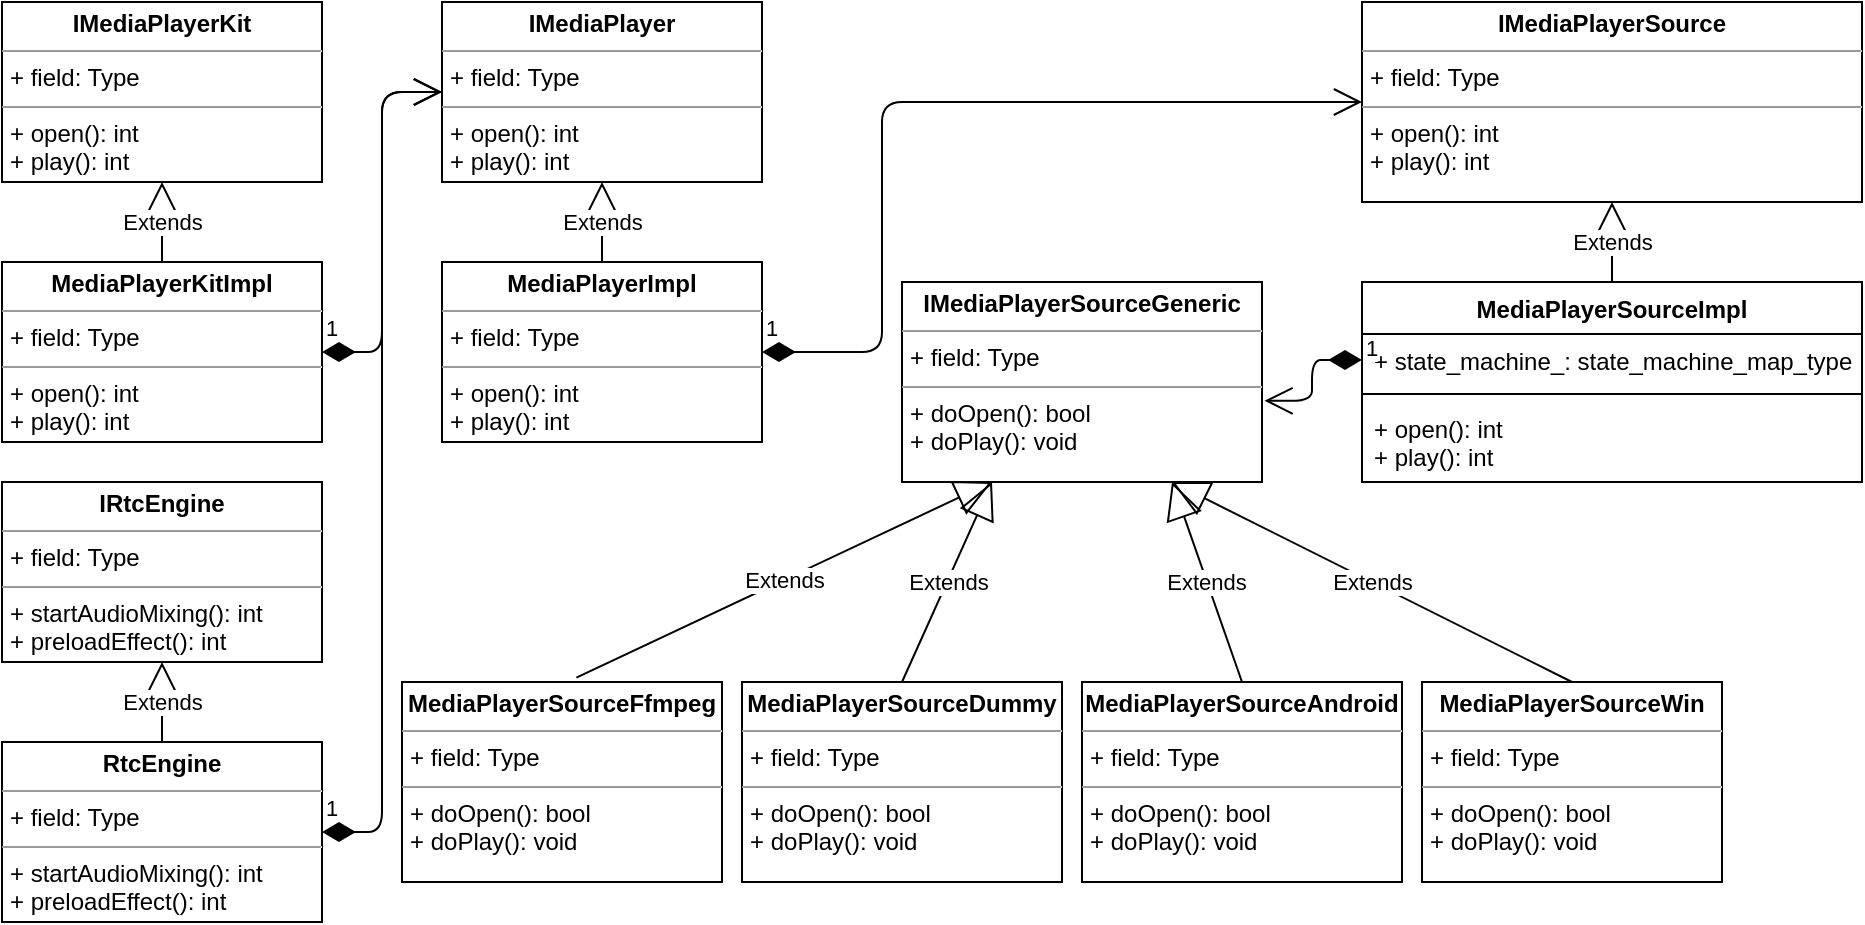 <mxfile version="13.9.7" type="github">
  <diagram id="9gqWmO4AGU_j8eX72WkY" name="Page-1">
    <mxGraphModel dx="1038" dy="548" grid="1" gridSize="10" guides="1" tooltips="1" connect="1" arrows="1" fold="1" page="1" pageScale="1" pageWidth="827" pageHeight="1169" math="0" shadow="0">
      <root>
        <mxCell id="0" />
        <mxCell id="1" parent="0" />
        <mxCell id="6pg3QRAmfUPAAwEfo7AX-1" value="&lt;p style=&quot;margin: 0px ; margin-top: 4px ; text-align: center&quot;&gt;&lt;b&gt;IMediaPlayerSource&lt;/b&gt;&lt;br&gt;&lt;/p&gt;&lt;hr size=&quot;1&quot;&gt;&lt;p style=&quot;margin: 0px ; margin-left: 4px&quot;&gt;+ field: Type&lt;/p&gt;&lt;hr size=&quot;1&quot;&gt;&lt;p style=&quot;margin: 0px ; margin-left: 4px&quot;&gt;+ open(): int&lt;/p&gt;&lt;p style=&quot;margin: 0px ; margin-left: 4px&quot;&gt;+ play(): int&lt;br&gt;&lt;/p&gt;&lt;p style=&quot;margin: 0px ; margin-left: 4px&quot;&gt;&lt;br&gt;&lt;/p&gt;" style="verticalAlign=top;align=left;overflow=fill;fontSize=12;fontFamily=Helvetica;html=1;" vertex="1" parent="1">
          <mxGeometry x="750" y="110" width="250" height="100" as="geometry" />
        </mxCell>
        <mxCell id="6pg3QRAmfUPAAwEfo7AX-2" value="MediaPlayerSourceImpl" style="swimlane;fontStyle=1;align=center;verticalAlign=top;childLayout=stackLayout;horizontal=1;startSize=26;horizontalStack=0;resizeParent=1;resizeParentMax=0;resizeLast=0;collapsible=1;marginBottom=0;" vertex="1" parent="1">
          <mxGeometry x="750" y="250" width="250" height="100" as="geometry" />
        </mxCell>
        <mxCell id="6pg3QRAmfUPAAwEfo7AX-3" value="+ state_machine_: state_machine_map_type" style="text;strokeColor=none;fillColor=none;align=left;verticalAlign=top;spacingLeft=4;spacingRight=4;overflow=hidden;rotatable=0;points=[[0,0.5],[1,0.5]];portConstraint=eastwest;" vertex="1" parent="6pg3QRAmfUPAAwEfo7AX-2">
          <mxGeometry y="26" width="250" height="26" as="geometry" />
        </mxCell>
        <mxCell id="6pg3QRAmfUPAAwEfo7AX-4" value="" style="line;strokeWidth=1;fillColor=none;align=left;verticalAlign=middle;spacingTop=-1;spacingLeft=3;spacingRight=3;rotatable=0;labelPosition=right;points=[];portConstraint=eastwest;" vertex="1" parent="6pg3QRAmfUPAAwEfo7AX-2">
          <mxGeometry y="52" width="250" height="8" as="geometry" />
        </mxCell>
        <mxCell id="6pg3QRAmfUPAAwEfo7AX-5" value="+ open(): int&#xa;+ play(): int" style="text;strokeColor=none;fillColor=none;align=left;verticalAlign=top;spacingLeft=4;spacingRight=4;overflow=hidden;rotatable=0;points=[[0,0.5],[1,0.5]];portConstraint=eastwest;" vertex="1" parent="6pg3QRAmfUPAAwEfo7AX-2">
          <mxGeometry y="60" width="250" height="40" as="geometry" />
        </mxCell>
        <mxCell id="6pg3QRAmfUPAAwEfo7AX-6" value="Extends" style="endArrow=block;endSize=16;endFill=0;html=1;exitX=0.5;exitY=0;exitDx=0;exitDy=0;" edge="1" parent="1" source="6pg3QRAmfUPAAwEfo7AX-2" target="6pg3QRAmfUPAAwEfo7AX-1">
          <mxGeometry width="160" relative="1" as="geometry">
            <mxPoint x="880" y="240" as="sourcePoint" />
            <mxPoint x="1040" y="240" as="targetPoint" />
          </mxGeometry>
        </mxCell>
        <mxCell id="6pg3QRAmfUPAAwEfo7AX-8" value="&lt;p style=&quot;margin: 0px ; margin-top: 4px ; text-align: center&quot;&gt;&lt;b&gt;IMediaPlayerSourceGeneric&lt;/b&gt;&lt;br&gt;&lt;/p&gt;&lt;hr size=&quot;1&quot;&gt;&lt;p style=&quot;margin: 0px ; margin-left: 4px&quot;&gt;+ field: Type&lt;/p&gt;&lt;hr size=&quot;1&quot;&gt;&lt;p style=&quot;margin: 0px ; margin-left: 4px&quot;&gt;+ doOpen(): bool&lt;/p&gt;&lt;p style=&quot;margin: 0px ; margin-left: 4px&quot;&gt;+ doPlay(): void&lt;br&gt;&lt;/p&gt;&lt;p style=&quot;margin: 0px ; margin-left: 4px&quot;&gt;&lt;br&gt;&lt;/p&gt;" style="verticalAlign=top;align=left;overflow=fill;fontSize=12;fontFamily=Helvetica;html=1;" vertex="1" parent="1">
          <mxGeometry x="520" y="250" width="180" height="100" as="geometry" />
        </mxCell>
        <mxCell id="6pg3QRAmfUPAAwEfo7AX-9" value="&lt;p style=&quot;margin: 0px ; margin-top: 4px ; text-align: center&quot;&gt;&lt;b&gt;MediaPlayerSourceAndroid&lt;/b&gt;&lt;br&gt;&lt;/p&gt;&lt;hr size=&quot;1&quot;&gt;&lt;p style=&quot;margin: 0px ; margin-left: 4px&quot;&gt;+ field: Type&lt;/p&gt;&lt;hr size=&quot;1&quot;&gt;&lt;p style=&quot;margin: 0px ; margin-left: 4px&quot;&gt;+ doOpen(): bool&lt;/p&gt;&lt;p style=&quot;margin: 0px ; margin-left: 4px&quot;&gt;+ doPlay(): void&lt;br&gt;&lt;/p&gt;&lt;p style=&quot;margin: 0px ; margin-left: 4px&quot;&gt;&lt;br&gt;&lt;/p&gt;" style="verticalAlign=top;align=left;overflow=fill;fontSize=12;fontFamily=Helvetica;html=1;" vertex="1" parent="1">
          <mxGeometry x="610" y="450" width="160" height="100" as="geometry" />
        </mxCell>
        <mxCell id="6pg3QRAmfUPAAwEfo7AX-10" value="&lt;p style=&quot;margin: 0px ; margin-top: 4px ; text-align: center&quot;&gt;&lt;b&gt;MediaPlayerSourceFfmpeg&lt;/b&gt;&lt;br&gt;&lt;/p&gt;&lt;hr size=&quot;1&quot;&gt;&lt;p style=&quot;margin: 0px ; margin-left: 4px&quot;&gt;+ field: Type&lt;/p&gt;&lt;hr size=&quot;1&quot;&gt;&lt;p style=&quot;margin: 0px ; margin-left: 4px&quot;&gt;+ doOpen(): bool&lt;/p&gt;&lt;p style=&quot;margin: 0px ; margin-left: 4px&quot;&gt;+ doPlay(): void&lt;br&gt;&lt;/p&gt;&lt;p style=&quot;margin: 0px ; margin-left: 4px&quot;&gt;&lt;br&gt;&lt;/p&gt;" style="verticalAlign=top;align=left;overflow=fill;fontSize=12;fontFamily=Helvetica;html=1;" vertex="1" parent="1">
          <mxGeometry x="270" y="450" width="160" height="100" as="geometry" />
        </mxCell>
        <mxCell id="6pg3QRAmfUPAAwEfo7AX-11" value="&lt;p style=&quot;margin: 0px ; margin-top: 4px ; text-align: center&quot;&gt;&lt;b&gt;MediaPlayerSourceDummy&lt;/b&gt;&lt;br&gt;&lt;/p&gt;&lt;hr size=&quot;1&quot;&gt;&lt;p style=&quot;margin: 0px ; margin-left: 4px&quot;&gt;+ field: Type&lt;/p&gt;&lt;hr size=&quot;1&quot;&gt;&lt;p style=&quot;margin: 0px ; margin-left: 4px&quot;&gt;+ doOpen(): bool&lt;/p&gt;&lt;p style=&quot;margin: 0px ; margin-left: 4px&quot;&gt;+ doPlay(): void&lt;br&gt;&lt;/p&gt;&lt;p style=&quot;margin: 0px ; margin-left: 4px&quot;&gt;&lt;br&gt;&lt;/p&gt;" style="verticalAlign=top;align=left;overflow=fill;fontSize=12;fontFamily=Helvetica;html=1;" vertex="1" parent="1">
          <mxGeometry x="440" y="450" width="160" height="100" as="geometry" />
        </mxCell>
        <mxCell id="6pg3QRAmfUPAAwEfo7AX-12" value="&lt;p style=&quot;margin: 0px ; margin-top: 4px ; text-align: center&quot;&gt;&lt;b&gt;MediaPlayerSourceWin&lt;/b&gt;&lt;br&gt;&lt;/p&gt;&lt;hr size=&quot;1&quot;&gt;&lt;p style=&quot;margin: 0px ; margin-left: 4px&quot;&gt;+ field: Type&lt;/p&gt;&lt;hr size=&quot;1&quot;&gt;&lt;p style=&quot;margin: 0px ; margin-left: 4px&quot;&gt;+ doOpen(): bool&lt;/p&gt;&lt;p style=&quot;margin: 0px ; margin-left: 4px&quot;&gt;+ doPlay(): void&lt;br&gt;&lt;/p&gt;&lt;p style=&quot;margin: 0px ; margin-left: 4px&quot;&gt;&lt;br&gt;&lt;/p&gt;" style="verticalAlign=top;align=left;overflow=fill;fontSize=12;fontFamily=Helvetica;html=1;" vertex="1" parent="1">
          <mxGeometry x="780" y="450" width="150" height="100" as="geometry" />
        </mxCell>
        <mxCell id="6pg3QRAmfUPAAwEfo7AX-15" value="Extends" style="endArrow=block;endSize=16;endFill=0;html=1;exitX=0.545;exitY=-0.022;exitDx=0;exitDy=0;exitPerimeter=0;entryX=0.25;entryY=1;entryDx=0;entryDy=0;" edge="1" parent="1" source="6pg3QRAmfUPAAwEfo7AX-10" target="6pg3QRAmfUPAAwEfo7AX-8">
          <mxGeometry width="160" relative="1" as="geometry">
            <mxPoint x="380" y="390" as="sourcePoint" />
            <mxPoint x="580" y="300" as="targetPoint" />
          </mxGeometry>
        </mxCell>
        <mxCell id="6pg3QRAmfUPAAwEfo7AX-16" value="Extends" style="endArrow=block;endSize=16;endFill=0;html=1;exitX=0.5;exitY=0;exitDx=0;exitDy=0;entryX=0.25;entryY=1;entryDx=0;entryDy=0;" edge="1" parent="1" source="6pg3QRAmfUPAAwEfo7AX-11" target="6pg3QRAmfUPAAwEfo7AX-8">
          <mxGeometry width="160" relative="1" as="geometry">
            <mxPoint x="367.2" y="457.8" as="sourcePoint" />
            <mxPoint x="520" y="290" as="targetPoint" />
          </mxGeometry>
        </mxCell>
        <mxCell id="6pg3QRAmfUPAAwEfo7AX-17" value="Extends" style="endArrow=block;endSize=16;endFill=0;html=1;exitX=0.5;exitY=0;exitDx=0;exitDy=0;entryX=0.75;entryY=1;entryDx=0;entryDy=0;" edge="1" parent="1" source="6pg3QRAmfUPAAwEfo7AX-9" target="6pg3QRAmfUPAAwEfo7AX-8">
          <mxGeometry width="160" relative="1" as="geometry">
            <mxPoint x="530" y="460" as="sourcePoint" />
            <mxPoint x="520" y="290" as="targetPoint" />
          </mxGeometry>
        </mxCell>
        <mxCell id="6pg3QRAmfUPAAwEfo7AX-18" value="Extends" style="endArrow=block;endSize=16;endFill=0;html=1;exitX=0.5;exitY=0;exitDx=0;exitDy=0;entryX=0.75;entryY=1;entryDx=0;entryDy=0;" edge="1" parent="1" source="6pg3QRAmfUPAAwEfo7AX-12" target="6pg3QRAmfUPAAwEfo7AX-8">
          <mxGeometry width="160" relative="1" as="geometry">
            <mxPoint x="700" y="460" as="sourcePoint" />
            <mxPoint x="630" y="310" as="targetPoint" />
          </mxGeometry>
        </mxCell>
        <mxCell id="6pg3QRAmfUPAAwEfo7AX-20" value="1" style="endArrow=open;html=1;endSize=12;startArrow=diamondThin;startSize=14;startFill=1;edgeStyle=orthogonalEdgeStyle;align=left;verticalAlign=bottom;exitX=0;exitY=0.5;exitDx=0;exitDy=0;entryX=1.007;entryY=0.594;entryDx=0;entryDy=0;entryPerimeter=0;" edge="1" parent="1" source="6pg3QRAmfUPAAwEfo7AX-3" target="6pg3QRAmfUPAAwEfo7AX-8">
          <mxGeometry x="-1" y="3" relative="1" as="geometry">
            <mxPoint x="500" y="380" as="sourcePoint" />
            <mxPoint x="660" y="380" as="targetPoint" />
          </mxGeometry>
        </mxCell>
        <mxCell id="6pg3QRAmfUPAAwEfo7AX-21" value="&lt;p style=&quot;margin: 0px ; margin-top: 4px ; text-align: center&quot;&gt;&lt;b&gt;IMediaPlayer&lt;/b&gt;&lt;br&gt;&lt;/p&gt;&lt;hr size=&quot;1&quot;&gt;&lt;p style=&quot;margin: 0px ; margin-left: 4px&quot;&gt;+ field: Type&lt;/p&gt;&lt;hr size=&quot;1&quot;&gt;&lt;p style=&quot;margin: 0px ; margin-left: 4px&quot;&gt;+ open(): int&lt;/p&gt;&lt;p style=&quot;margin: 0px ; margin-left: 4px&quot;&gt;+ play(): int&lt;br&gt;&lt;/p&gt;&lt;p style=&quot;margin: 0px ; margin-left: 4px&quot;&gt;&lt;br&gt;&lt;/p&gt;" style="verticalAlign=top;align=left;overflow=fill;fontSize=12;fontFamily=Helvetica;html=1;" vertex="1" parent="1">
          <mxGeometry x="290" y="110" width="160" height="90" as="geometry" />
        </mxCell>
        <mxCell id="6pg3QRAmfUPAAwEfo7AX-22" value="&lt;p style=&quot;margin: 0px ; margin-top: 4px ; text-align: center&quot;&gt;&lt;b&gt;MediaPlayerImpl&lt;/b&gt;&lt;br&gt;&lt;/p&gt;&lt;hr size=&quot;1&quot;&gt;&lt;p style=&quot;margin: 0px ; margin-left: 4px&quot;&gt;+ field: Type&lt;/p&gt;&lt;hr size=&quot;1&quot;&gt;&lt;p style=&quot;margin: 0px ; margin-left: 4px&quot;&gt;+ open(): int&lt;/p&gt;&lt;p style=&quot;margin: 0px ; margin-left: 4px&quot;&gt;+ play(): int&lt;br&gt;&lt;/p&gt;&lt;p style=&quot;margin: 0px ; margin-left: 4px&quot;&gt;&lt;br&gt;&lt;/p&gt;" style="verticalAlign=top;align=left;overflow=fill;fontSize=12;fontFamily=Helvetica;html=1;" vertex="1" parent="1">
          <mxGeometry x="290" y="240" width="160" height="90" as="geometry" />
        </mxCell>
        <mxCell id="6pg3QRAmfUPAAwEfo7AX-23" value="Extends" style="endArrow=block;endSize=16;endFill=0;html=1;entryX=0.5;entryY=1;entryDx=0;entryDy=0;" edge="1" parent="1" source="6pg3QRAmfUPAAwEfo7AX-22" target="6pg3QRAmfUPAAwEfo7AX-21">
          <mxGeometry width="160" relative="1" as="geometry">
            <mxPoint x="242.2" y="377.8" as="sourcePoint" />
            <mxPoint x="450" y="280" as="targetPoint" />
          </mxGeometry>
        </mxCell>
        <mxCell id="6pg3QRAmfUPAAwEfo7AX-24" value="1" style="endArrow=open;html=1;endSize=12;startArrow=diamondThin;startSize=14;startFill=1;edgeStyle=orthogonalEdgeStyle;align=left;verticalAlign=bottom;exitX=1;exitY=0.5;exitDx=0;exitDy=0;entryX=0;entryY=0.5;entryDx=0;entryDy=0;" edge="1" parent="1" source="6pg3QRAmfUPAAwEfo7AX-22" target="6pg3QRAmfUPAAwEfo7AX-1">
          <mxGeometry x="-1" y="3" relative="1" as="geometry">
            <mxPoint x="490" y="190" as="sourcePoint" />
            <mxPoint x="650" y="190" as="targetPoint" />
            <Array as="points">
              <mxPoint x="510" y="285" />
              <mxPoint x="510" y="160" />
            </Array>
          </mxGeometry>
        </mxCell>
        <mxCell id="6pg3QRAmfUPAAwEfo7AX-25" value="&lt;p style=&quot;margin: 0px ; margin-top: 4px ; text-align: center&quot;&gt;&lt;b&gt;MediaPlayerKitImpl&lt;/b&gt;&lt;br&gt;&lt;/p&gt;&lt;hr size=&quot;1&quot;&gt;&lt;p style=&quot;margin: 0px ; margin-left: 4px&quot;&gt;+ field: Type&lt;/p&gt;&lt;hr size=&quot;1&quot;&gt;&lt;p style=&quot;margin: 0px ; margin-left: 4px&quot;&gt;+ open(): int&lt;/p&gt;&lt;p style=&quot;margin: 0px ; margin-left: 4px&quot;&gt;+ play(): int&lt;br&gt;&lt;/p&gt;&lt;p style=&quot;margin: 0px ; margin-left: 4px&quot;&gt;&lt;br&gt;&lt;/p&gt;" style="verticalAlign=top;align=left;overflow=fill;fontSize=12;fontFamily=Helvetica;html=1;" vertex="1" parent="1">
          <mxGeometry x="70" y="240" width="160" height="90" as="geometry" />
        </mxCell>
        <mxCell id="6pg3QRAmfUPAAwEfo7AX-26" value="&lt;p style=&quot;margin: 0px ; margin-top: 4px ; text-align: center&quot;&gt;&lt;b&gt;IMediaPlayerKit&lt;/b&gt;&lt;br&gt;&lt;/p&gt;&lt;hr size=&quot;1&quot;&gt;&lt;p style=&quot;margin: 0px ; margin-left: 4px&quot;&gt;+ field: Type&lt;/p&gt;&lt;hr size=&quot;1&quot;&gt;&lt;p style=&quot;margin: 0px ; margin-left: 4px&quot;&gt;+ open(): int&lt;/p&gt;&lt;p style=&quot;margin: 0px ; margin-left: 4px&quot;&gt;+ play(): int&lt;br&gt;&lt;/p&gt;&lt;p style=&quot;margin: 0px ; margin-left: 4px&quot;&gt;&lt;br&gt;&lt;/p&gt;" style="verticalAlign=top;align=left;overflow=fill;fontSize=12;fontFamily=Helvetica;html=1;" vertex="1" parent="1">
          <mxGeometry x="70" y="110" width="160" height="90" as="geometry" />
        </mxCell>
        <mxCell id="6pg3QRAmfUPAAwEfo7AX-27" value="Extends" style="endArrow=block;endSize=16;endFill=0;html=1;entryX=0.5;entryY=1;entryDx=0;entryDy=0;" edge="1" parent="1" source="6pg3QRAmfUPAAwEfo7AX-25" target="6pg3QRAmfUPAAwEfo7AX-26">
          <mxGeometry width="160" relative="1" as="geometry">
            <mxPoint x="30" y="349" as="sourcePoint" />
            <mxPoint x="190" y="349" as="targetPoint" />
          </mxGeometry>
        </mxCell>
        <mxCell id="6pg3QRAmfUPAAwEfo7AX-28" value="1" style="endArrow=open;html=1;endSize=12;startArrow=diamondThin;startSize=14;startFill=1;edgeStyle=orthogonalEdgeStyle;align=left;verticalAlign=bottom;entryX=0;entryY=0.5;entryDx=0;entryDy=0;exitX=1;exitY=0.5;exitDx=0;exitDy=0;" edge="1" parent="1" source="6pg3QRAmfUPAAwEfo7AX-25" target="6pg3QRAmfUPAAwEfo7AX-21">
          <mxGeometry x="-1" y="3" relative="1" as="geometry">
            <mxPoint x="180" y="380" as="sourcePoint" />
            <mxPoint x="340" y="380" as="targetPoint" />
          </mxGeometry>
        </mxCell>
        <mxCell id="6pg3QRAmfUPAAwEfo7AX-29" value="&lt;p style=&quot;margin: 0px ; margin-top: 4px ; text-align: center&quot;&gt;&lt;b&gt;IRtcEngine&lt;/b&gt;&lt;br&gt;&lt;/p&gt;&lt;hr size=&quot;1&quot;&gt;&lt;p style=&quot;margin: 0px ; margin-left: 4px&quot;&gt;+ field: Type&lt;/p&gt;&lt;hr size=&quot;1&quot;&gt;&lt;p style=&quot;margin: 0px ; margin-left: 4px&quot;&gt;+ startAudioMixing(): int&lt;/p&gt;&lt;p style=&quot;margin: 0px ; margin-left: 4px&quot;&gt;+ preloadEffect(): int&lt;br&gt;&lt;/p&gt;&lt;p style=&quot;margin: 0px ; margin-left: 4px&quot;&gt;&lt;br&gt;&lt;/p&gt;" style="verticalAlign=top;align=left;overflow=fill;fontSize=12;fontFamily=Helvetica;html=1;" vertex="1" parent="1">
          <mxGeometry x="70" y="350" width="160" height="90" as="geometry" />
        </mxCell>
        <mxCell id="6pg3QRAmfUPAAwEfo7AX-30" value="&lt;p style=&quot;margin: 0px ; margin-top: 4px ; text-align: center&quot;&gt;&lt;b&gt;RtcEngine&lt;/b&gt;&lt;br&gt;&lt;/p&gt;&lt;hr size=&quot;1&quot;&gt;&lt;p style=&quot;margin: 0px ; margin-left: 4px&quot;&gt;+ field: Type&lt;/p&gt;&lt;hr size=&quot;1&quot;&gt;&lt;p style=&quot;margin: 0px ; margin-left: 4px&quot;&gt;+ startAudioMixing(): int&lt;/p&gt;&lt;p style=&quot;margin: 0px ; margin-left: 4px&quot;&gt;+ preloadEffect(): int&lt;br&gt;&lt;/p&gt;&lt;p style=&quot;margin: 0px ; margin-left: 4px&quot;&gt;&lt;br&gt;&lt;/p&gt;" style="verticalAlign=top;align=left;overflow=fill;fontSize=12;fontFamily=Helvetica;html=1;" vertex="1" parent="1">
          <mxGeometry x="70" y="480" width="160" height="90" as="geometry" />
        </mxCell>
        <mxCell id="6pg3QRAmfUPAAwEfo7AX-31" value="Extends" style="endArrow=block;endSize=16;endFill=0;html=1;entryX=0.5;entryY=1;entryDx=0;entryDy=0;exitX=0.5;exitY=0;exitDx=0;exitDy=0;" edge="1" parent="1" source="6pg3QRAmfUPAAwEfo7AX-30" target="6pg3QRAmfUPAAwEfo7AX-29">
          <mxGeometry width="160" relative="1" as="geometry">
            <mxPoint x="40" y="470" as="sourcePoint" />
            <mxPoint x="200" y="470" as="targetPoint" />
          </mxGeometry>
        </mxCell>
        <mxCell id="6pg3QRAmfUPAAwEfo7AX-32" value="1" style="endArrow=open;html=1;endSize=12;startArrow=diamondThin;startSize=14;startFill=1;edgeStyle=orthogonalEdgeStyle;align=left;verticalAlign=bottom;exitX=1;exitY=0.5;exitDx=0;exitDy=0;entryX=0;entryY=0.5;entryDx=0;entryDy=0;" edge="1" parent="1" source="6pg3QRAmfUPAAwEfo7AX-30" target="6pg3QRAmfUPAAwEfo7AX-21">
          <mxGeometry x="-1" y="3" relative="1" as="geometry">
            <mxPoint x="254" y="530" as="sourcePoint" />
            <mxPoint x="414" y="530" as="targetPoint" />
          </mxGeometry>
        </mxCell>
      </root>
    </mxGraphModel>
  </diagram>
</mxfile>
